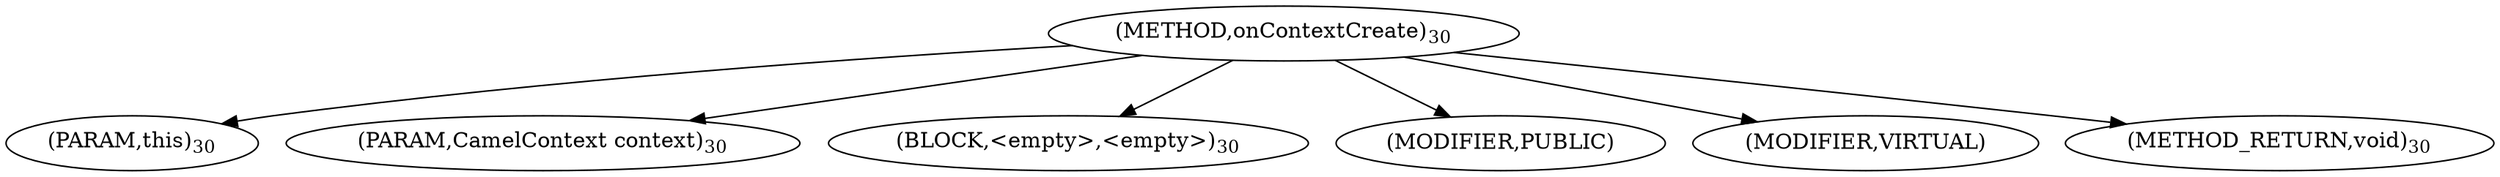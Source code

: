 digraph "onContextCreate" {  
"22" [label = <(METHOD,onContextCreate)<SUB>30</SUB>> ]
"23" [label = <(PARAM,this)<SUB>30</SUB>> ]
"24" [label = <(PARAM,CamelContext context)<SUB>30</SUB>> ]
"25" [label = <(BLOCK,&lt;empty&gt;,&lt;empty&gt;)<SUB>30</SUB>> ]
"26" [label = <(MODIFIER,PUBLIC)> ]
"27" [label = <(MODIFIER,VIRTUAL)> ]
"28" [label = <(METHOD_RETURN,void)<SUB>30</SUB>> ]
  "22" -> "23" 
  "22" -> "24" 
  "22" -> "25" 
  "22" -> "26" 
  "22" -> "27" 
  "22" -> "28" 
}

